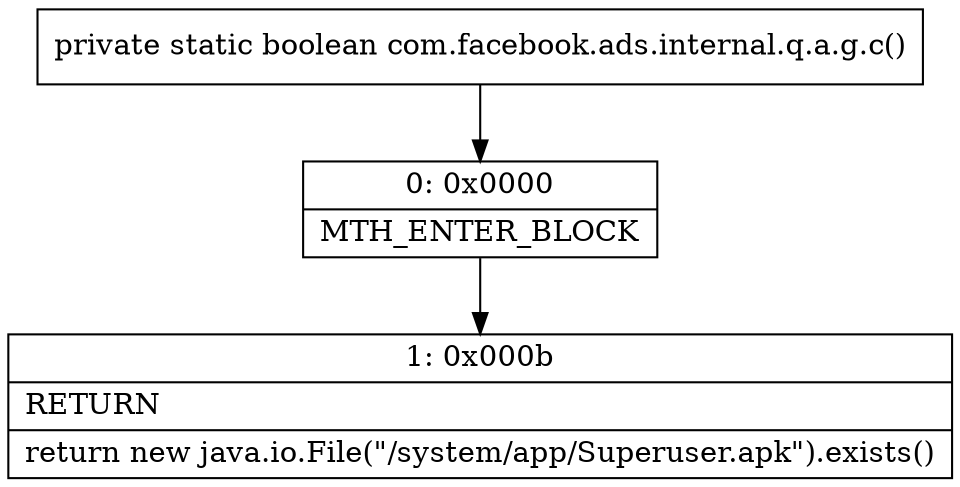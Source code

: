 digraph "CFG forcom.facebook.ads.internal.q.a.g.c()Z" {
Node_0 [shape=record,label="{0\:\ 0x0000|MTH_ENTER_BLOCK\l}"];
Node_1 [shape=record,label="{1\:\ 0x000b|RETURN\l|return new java.io.File(\"\/system\/app\/Superuser.apk\").exists()\l}"];
MethodNode[shape=record,label="{private static boolean com.facebook.ads.internal.q.a.g.c() }"];
MethodNode -> Node_0;
Node_0 -> Node_1;
}

